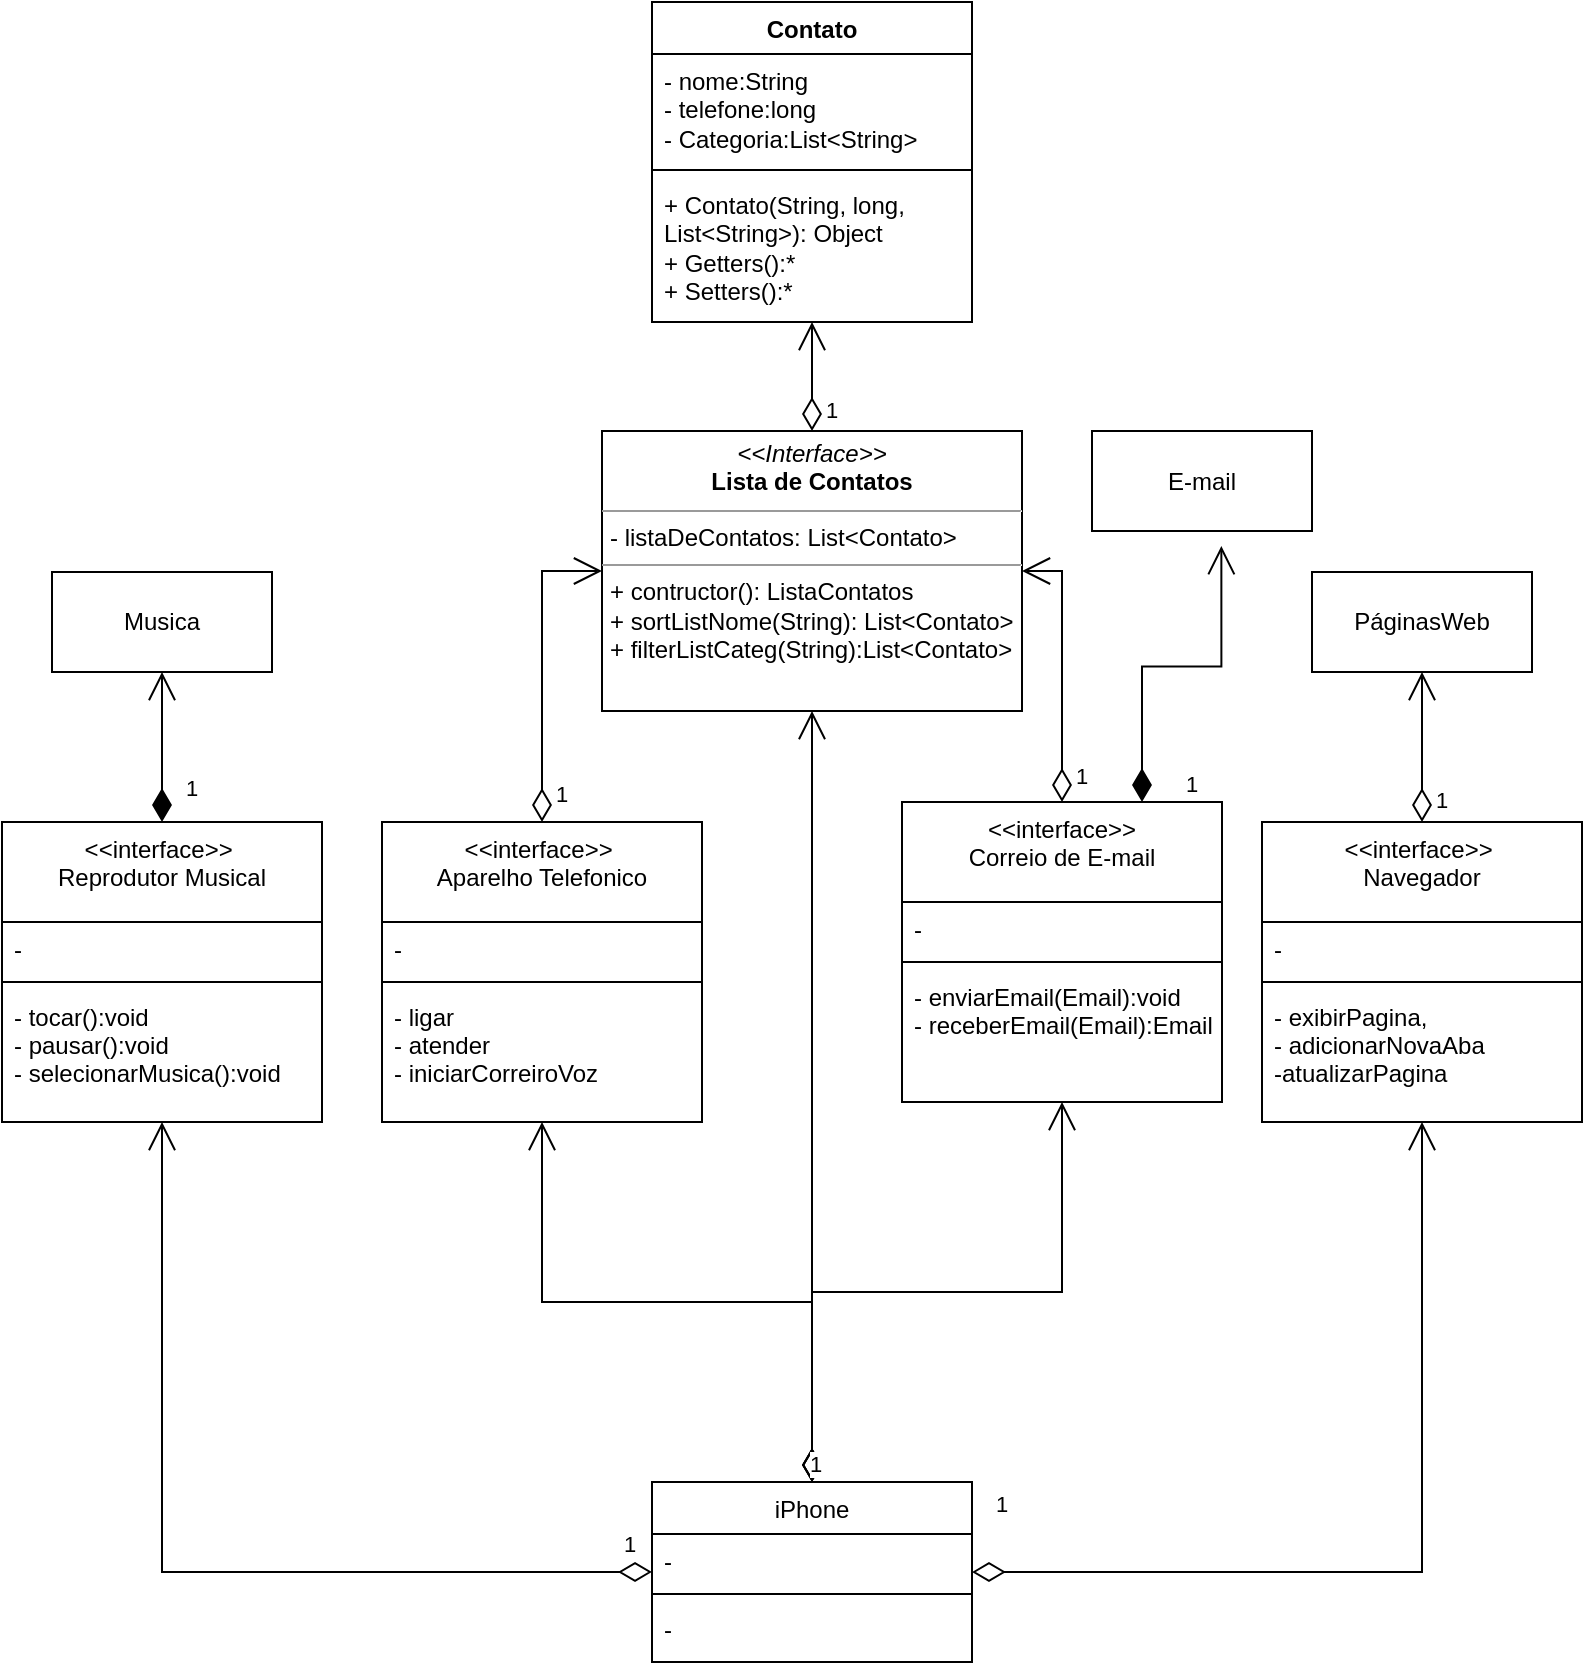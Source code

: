 <mxfile version="22.0.4" type="device">
  <diagram id="C5RBs43oDa-KdzZeNtuy" name="Page-1">
    <mxGraphModel dx="868" dy="935" grid="1" gridSize="10" guides="1" tooltips="1" connect="1" arrows="1" fold="1" page="1" pageScale="1" pageWidth="827" pageHeight="1169" math="0" shadow="0">
      <root>
        <mxCell id="WIyWlLk6GJQsqaUBKTNV-0" />
        <mxCell id="WIyWlLk6GJQsqaUBKTNV-1" parent="WIyWlLk6GJQsqaUBKTNV-0" />
        <mxCell id="wIauCjpzEcL3FWKB7OEy-0" value="iPhone" style="swimlane;fontStyle=0;align=center;verticalAlign=top;childLayout=stackLayout;horizontal=1;startSize=26;horizontalStack=0;resizeParent=1;resizeLast=0;collapsible=1;marginBottom=0;rounded=0;shadow=0;strokeWidth=1;" vertex="1" parent="WIyWlLk6GJQsqaUBKTNV-1">
          <mxGeometry x="345" y="840" width="160" height="90" as="geometry">
            <mxRectangle x="440" y="1040" width="160" height="26" as="alternateBounds" />
          </mxGeometry>
        </mxCell>
        <mxCell id="wIauCjpzEcL3FWKB7OEy-2" value="-    " style="text;align=left;verticalAlign=top;spacingLeft=4;spacingRight=4;overflow=hidden;rotatable=0;points=[[0,0.5],[1,0.5]];portConstraint=eastwest;rounded=0;shadow=0;html=0;" vertex="1" parent="wIauCjpzEcL3FWKB7OEy-0">
          <mxGeometry y="26" width="160" height="26" as="geometry" />
        </mxCell>
        <mxCell id="wIauCjpzEcL3FWKB7OEy-3" value="" style="line;html=1;strokeWidth=1;align=left;verticalAlign=middle;spacingTop=-1;spacingLeft=3;spacingRight=3;rotatable=0;labelPosition=right;points=[];portConstraint=eastwest;" vertex="1" parent="wIauCjpzEcL3FWKB7OEy-0">
          <mxGeometry y="52" width="160" height="8" as="geometry" />
        </mxCell>
        <mxCell id="wIauCjpzEcL3FWKB7OEy-5" value="-" style="text;align=left;verticalAlign=top;spacingLeft=4;spacingRight=4;overflow=hidden;rotatable=0;points=[[0,0.5],[1,0.5]];portConstraint=eastwest;" vertex="1" parent="wIauCjpzEcL3FWKB7OEy-0">
          <mxGeometry y="60" width="160" height="26" as="geometry" />
        </mxCell>
        <mxCell id="wIauCjpzEcL3FWKB7OEy-18" value="&lt;&lt;interface&gt;&gt; &#xa;Reprodutor Musical" style="swimlane;fontStyle=0;align=center;verticalAlign=top;childLayout=stackLayout;horizontal=1;startSize=50;horizontalStack=0;resizeParent=1;resizeLast=0;collapsible=1;marginBottom=0;rounded=0;shadow=0;strokeWidth=1;" vertex="1" parent="WIyWlLk6GJQsqaUBKTNV-1">
          <mxGeometry x="20" y="510" width="160" height="150" as="geometry">
            <mxRectangle x="220" y="840" width="160" height="40" as="alternateBounds" />
          </mxGeometry>
        </mxCell>
        <mxCell id="wIauCjpzEcL3FWKB7OEy-19" value="-" style="text;align=left;verticalAlign=top;spacingLeft=4;spacingRight=4;overflow=hidden;rotatable=0;points=[[0,0.5],[1,0.5]];portConstraint=eastwest;rounded=0;shadow=0;html=0;" vertex="1" parent="wIauCjpzEcL3FWKB7OEy-18">
          <mxGeometry y="50" width="160" height="26" as="geometry" />
        </mxCell>
        <mxCell id="wIauCjpzEcL3FWKB7OEy-20" value="" style="line;html=1;strokeWidth=1;align=left;verticalAlign=middle;spacingTop=-1;spacingLeft=3;spacingRight=3;rotatable=0;labelPosition=right;points=[];portConstraint=eastwest;" vertex="1" parent="wIauCjpzEcL3FWKB7OEy-18">
          <mxGeometry y="76" width="160" height="8" as="geometry" />
        </mxCell>
        <mxCell id="wIauCjpzEcL3FWKB7OEy-21" value="- tocar():void&#xa;- pausar():void&#xa;- selecionarMusica():void&#xa;&#xa;" style="text;align=left;verticalAlign=top;spacingLeft=4;spacingRight=4;overflow=hidden;rotatable=0;points=[[0,0.5],[1,0.5]];portConstraint=eastwest;" vertex="1" parent="wIauCjpzEcL3FWKB7OEy-18">
          <mxGeometry y="84" width="160" height="56" as="geometry" />
        </mxCell>
        <mxCell id="wIauCjpzEcL3FWKB7OEy-23" value="&lt;&lt;interface&gt;&gt; &#xa;Aparelho Telefonico&#xa;" style="swimlane;fontStyle=0;align=center;verticalAlign=top;childLayout=stackLayout;horizontal=1;startSize=50;horizontalStack=0;resizeParent=1;resizeLast=0;collapsible=1;marginBottom=0;rounded=0;shadow=0;strokeWidth=1;" vertex="1" parent="WIyWlLk6GJQsqaUBKTNV-1">
          <mxGeometry x="210" y="510" width="160" height="150" as="geometry">
            <mxRectangle x="220" y="840" width="160" height="40" as="alternateBounds" />
          </mxGeometry>
        </mxCell>
        <mxCell id="wIauCjpzEcL3FWKB7OEy-24" value="-" style="text;align=left;verticalAlign=top;spacingLeft=4;spacingRight=4;overflow=hidden;rotatable=0;points=[[0,0.5],[1,0.5]];portConstraint=eastwest;rounded=0;shadow=0;html=0;" vertex="1" parent="wIauCjpzEcL3FWKB7OEy-23">
          <mxGeometry y="50" width="160" height="26" as="geometry" />
        </mxCell>
        <mxCell id="wIauCjpzEcL3FWKB7OEy-25" value="" style="line;html=1;strokeWidth=1;align=left;verticalAlign=middle;spacingTop=-1;spacingLeft=3;spacingRight=3;rotatable=0;labelPosition=right;points=[];portConstraint=eastwest;" vertex="1" parent="wIauCjpzEcL3FWKB7OEy-23">
          <mxGeometry y="76" width="160" height="8" as="geometry" />
        </mxCell>
        <mxCell id="wIauCjpzEcL3FWKB7OEy-26" value="- ligar&#xa;- atender&#xa;- iniciarCorreiroVoz&#xa;&#xa;" style="text;align=left;verticalAlign=top;spacingLeft=4;spacingRight=4;overflow=hidden;rotatable=0;points=[[0,0.5],[1,0.5]];portConstraint=eastwest;" vertex="1" parent="wIauCjpzEcL3FWKB7OEy-23">
          <mxGeometry y="84" width="160" height="56" as="geometry" />
        </mxCell>
        <mxCell id="wIauCjpzEcL3FWKB7OEy-27" value="&lt;&lt;interface&gt;&gt; &#xa;Navegador" style="swimlane;fontStyle=0;align=center;verticalAlign=top;childLayout=stackLayout;horizontal=1;startSize=50;horizontalStack=0;resizeParent=1;resizeLast=0;collapsible=1;marginBottom=0;rounded=0;shadow=0;strokeWidth=1;" vertex="1" parent="WIyWlLk6GJQsqaUBKTNV-1">
          <mxGeometry x="650" y="510" width="160" height="150" as="geometry">
            <mxRectangle x="220" y="840" width="160" height="40" as="alternateBounds" />
          </mxGeometry>
        </mxCell>
        <mxCell id="wIauCjpzEcL3FWKB7OEy-28" value="-" style="text;align=left;verticalAlign=top;spacingLeft=4;spacingRight=4;overflow=hidden;rotatable=0;points=[[0,0.5],[1,0.5]];portConstraint=eastwest;rounded=0;shadow=0;html=0;" vertex="1" parent="wIauCjpzEcL3FWKB7OEy-27">
          <mxGeometry y="50" width="160" height="26" as="geometry" />
        </mxCell>
        <mxCell id="wIauCjpzEcL3FWKB7OEy-29" value="" style="line;html=1;strokeWidth=1;align=left;verticalAlign=middle;spacingTop=-1;spacingLeft=3;spacingRight=3;rotatable=0;labelPosition=right;points=[];portConstraint=eastwest;" vertex="1" parent="wIauCjpzEcL3FWKB7OEy-27">
          <mxGeometry y="76" width="160" height="8" as="geometry" />
        </mxCell>
        <mxCell id="wIauCjpzEcL3FWKB7OEy-30" value="- exibirPagina,&#xa;- adicionarNovaAba&#xa;-atualizarPagina&#xa;&#xa;" style="text;align=left;verticalAlign=top;spacingLeft=4;spacingRight=4;overflow=hidden;rotatable=0;points=[[0,0.5],[1,0.5]];portConstraint=eastwest;" vertex="1" parent="wIauCjpzEcL3FWKB7OEy-27">
          <mxGeometry y="84" width="160" height="56" as="geometry" />
        </mxCell>
        <mxCell id="wIauCjpzEcL3FWKB7OEy-34" value="Musica" style="html=1;whiteSpace=wrap;" vertex="1" parent="WIyWlLk6GJQsqaUBKTNV-1">
          <mxGeometry x="45" y="385" width="110" height="50" as="geometry" />
        </mxCell>
        <mxCell id="wIauCjpzEcL3FWKB7OEy-36" value="1" style="endArrow=open;html=1;endSize=12;startArrow=diamondThin;startSize=14;startFill=1;edgeStyle=orthogonalEdgeStyle;align=left;verticalAlign=bottom;rounded=0;exitX=0.5;exitY=0;exitDx=0;exitDy=0;entryX=0.5;entryY=1;entryDx=0;entryDy=0;" edge="1" parent="WIyWlLk6GJQsqaUBKTNV-1" source="wIauCjpzEcL3FWKB7OEy-18" target="wIauCjpzEcL3FWKB7OEy-34">
          <mxGeometry x="-0.778" y="-10" relative="1" as="geometry">
            <mxPoint x="280" y="390" as="sourcePoint" />
            <mxPoint x="440" y="390" as="targetPoint" />
            <mxPoint as="offset" />
          </mxGeometry>
        </mxCell>
        <mxCell id="wIauCjpzEcL3FWKB7OEy-38" value="1" style="endArrow=open;html=1;endSize=12;startArrow=diamondThin;startSize=14;startFill=0;edgeStyle=orthogonalEdgeStyle;align=left;verticalAlign=bottom;rounded=0;entryX=0.5;entryY=1;entryDx=0;entryDy=0;" edge="1" parent="WIyWlLk6GJQsqaUBKTNV-1" source="wIauCjpzEcL3FWKB7OEy-0" target="wIauCjpzEcL3FWKB7OEy-18">
          <mxGeometry x="-0.93" y="-5" relative="1" as="geometry">
            <mxPoint x="280" y="660" as="sourcePoint" />
            <mxPoint x="440" y="660" as="targetPoint" />
            <mxPoint as="offset" />
          </mxGeometry>
        </mxCell>
        <mxCell id="wIauCjpzEcL3FWKB7OEy-39" value="1" style="endArrow=open;html=1;endSize=12;startArrow=diamondThin;startSize=14;startFill=0;edgeStyle=orthogonalEdgeStyle;align=left;verticalAlign=bottom;rounded=0;" edge="1" parent="WIyWlLk6GJQsqaUBKTNV-1" source="wIauCjpzEcL3FWKB7OEy-0" target="wIauCjpzEcL3FWKB7OEy-27">
          <mxGeometry x="-0.96" y="25" relative="1" as="geometry">
            <mxPoint x="680" y="805" as="sourcePoint" />
            <mxPoint x="540" y="660" as="targetPoint" />
            <mxPoint x="1" as="offset" />
          </mxGeometry>
        </mxCell>
        <mxCell id="wIauCjpzEcL3FWKB7OEy-46" value="Contato" style="swimlane;fontStyle=1;align=center;verticalAlign=top;childLayout=stackLayout;horizontal=1;startSize=26;horizontalStack=0;resizeParent=1;resizeParentMax=0;resizeLast=0;collapsible=1;marginBottom=0;whiteSpace=wrap;html=1;" vertex="1" parent="WIyWlLk6GJQsqaUBKTNV-1">
          <mxGeometry x="345" y="100" width="160" height="160" as="geometry" />
        </mxCell>
        <mxCell id="wIauCjpzEcL3FWKB7OEy-47" value="&lt;div&gt;- nome:String&lt;/div&gt;&lt;div&gt;- telefone:long&lt;/div&gt;&lt;div&gt;- Categoria:List&amp;lt;String&amp;gt;&lt;br&gt;&lt;/div&gt;&lt;div&gt;&lt;br&gt;&lt;/div&gt;" style="text;strokeColor=none;fillColor=none;align=left;verticalAlign=top;spacingLeft=4;spacingRight=4;overflow=hidden;rotatable=0;points=[[0,0.5],[1,0.5]];portConstraint=eastwest;whiteSpace=wrap;html=1;" vertex="1" parent="wIauCjpzEcL3FWKB7OEy-46">
          <mxGeometry y="26" width="160" height="54" as="geometry" />
        </mxCell>
        <mxCell id="wIauCjpzEcL3FWKB7OEy-48" value="" style="line;strokeWidth=1;fillColor=none;align=left;verticalAlign=middle;spacingTop=-1;spacingLeft=3;spacingRight=3;rotatable=0;labelPosition=right;points=[];portConstraint=eastwest;strokeColor=inherit;" vertex="1" parent="wIauCjpzEcL3FWKB7OEy-46">
          <mxGeometry y="80" width="160" height="8" as="geometry" />
        </mxCell>
        <mxCell id="wIauCjpzEcL3FWKB7OEy-49" value="&lt;div&gt;+ Contato(String, long, List&amp;lt;String&amp;gt;): Object&lt;/div&gt;&lt;div&gt;+ Getters():*&lt;/div&gt;&lt;div&gt;+ Setters():*&lt;br&gt;&lt;/div&gt;" style="text;strokeColor=none;fillColor=none;align=left;verticalAlign=top;spacingLeft=4;spacingRight=4;overflow=hidden;rotatable=0;points=[[0,0.5],[1,0.5]];portConstraint=eastwest;whiteSpace=wrap;html=1;" vertex="1" parent="wIauCjpzEcL3FWKB7OEy-46">
          <mxGeometry y="88" width="160" height="72" as="geometry" />
        </mxCell>
        <mxCell id="wIauCjpzEcL3FWKB7OEy-51" value="1" style="endArrow=open;html=1;endSize=12;startArrow=diamondThin;startSize=14;startFill=0;edgeStyle=orthogonalEdgeStyle;align=left;verticalAlign=bottom;rounded=0;" edge="1" parent="WIyWlLk6GJQsqaUBKTNV-1" source="wIauCjpzEcL3FWKB7OEy-64" target="wIauCjpzEcL3FWKB7OEy-46">
          <mxGeometry x="-0.93" y="-5" relative="1" as="geometry">
            <mxPoint x="435" y="330" as="sourcePoint" />
            <mxPoint x="310" y="270" as="targetPoint" />
            <mxPoint as="offset" />
          </mxGeometry>
        </mxCell>
        <mxCell id="wIauCjpzEcL3FWKB7OEy-52" value="PáginasWeb" style="html=1;whiteSpace=wrap;" vertex="1" parent="WIyWlLk6GJQsqaUBKTNV-1">
          <mxGeometry x="675" y="385" width="110" height="50" as="geometry" />
        </mxCell>
        <mxCell id="wIauCjpzEcL3FWKB7OEy-53" value="1" style="endArrow=open;html=1;endSize=12;startArrow=diamondThin;startSize=14;startFill=0;edgeStyle=orthogonalEdgeStyle;align=left;verticalAlign=bottom;rounded=0;" edge="1" parent="WIyWlLk6GJQsqaUBKTNV-1" source="wIauCjpzEcL3FWKB7OEy-27" target="wIauCjpzEcL3FWKB7OEy-52">
          <mxGeometry x="-0.93" y="-5" relative="1" as="geometry">
            <mxPoint x="619" y="480" as="sourcePoint" />
            <mxPoint x="619" y="400" as="targetPoint" />
            <mxPoint as="offset" />
          </mxGeometry>
        </mxCell>
        <mxCell id="wIauCjpzEcL3FWKB7OEy-61" value="1" style="endArrow=open;html=1;endSize=12;startArrow=diamondThin;startSize=14;startFill=0;edgeStyle=orthogonalEdgeStyle;align=left;verticalAlign=bottom;rounded=0;entryX=0;entryY=0.5;entryDx=0;entryDy=0;" edge="1" parent="WIyWlLk6GJQsqaUBKTNV-1" source="wIauCjpzEcL3FWKB7OEy-23" target="wIauCjpzEcL3FWKB7OEy-64">
          <mxGeometry x="-0.93" y="-5" relative="1" as="geometry">
            <mxPoint x="310" y="520" as="sourcePoint" />
            <mxPoint x="380" y="380" as="targetPoint" />
            <mxPoint as="offset" />
          </mxGeometry>
        </mxCell>
        <mxCell id="wIauCjpzEcL3FWKB7OEy-64" value="&lt;p style=&quot;margin:0px;margin-top:4px;text-align:center;&quot;&gt;&lt;i&gt;&amp;lt;&amp;lt;Interface&amp;gt;&amp;gt;&lt;/i&gt;&lt;br&gt;&lt;/p&gt;&lt;div align=&quot;center&quot;&gt;&lt;b&gt;Lista de Contatos&lt;/b&gt;&lt;/div&gt;&lt;hr size=&quot;1&quot;&gt;&lt;p style=&quot;margin:0px;margin-left:4px;&quot;&gt;- listaDeContatos: List&amp;lt;Contato&amp;gt;&lt;br&gt;&lt;/p&gt;&lt;hr size=&quot;1&quot;&gt;&lt;p style=&quot;margin:0px;margin-left:4px;&quot;&gt;+ contructor(): ListaContatos&lt;br&gt;+ sortListNome(String): List&amp;lt;Contato&amp;gt;&lt;/p&gt;&lt;p style=&quot;margin:0px;margin-left:4px;&quot;&gt;+ filterListCateg(String):List&amp;lt;Contato&amp;gt;&lt;br&gt;&lt;/p&gt;" style="verticalAlign=top;align=left;overflow=fill;fontSize=12;fontFamily=Helvetica;html=1;whiteSpace=wrap;" vertex="1" parent="WIyWlLk6GJQsqaUBKTNV-1">
          <mxGeometry x="320" y="314.5" width="210" height="140" as="geometry" />
        </mxCell>
        <mxCell id="wIauCjpzEcL3FWKB7OEy-66" value="&lt;&lt;interface&gt;&gt;&#xa;Correio de E-mail&#xa;&#xa;" style="swimlane;fontStyle=0;align=center;verticalAlign=top;childLayout=stackLayout;horizontal=1;startSize=50;horizontalStack=0;resizeParent=1;resizeLast=0;collapsible=1;marginBottom=0;rounded=0;shadow=0;strokeWidth=1;" vertex="1" parent="WIyWlLk6GJQsqaUBKTNV-1">
          <mxGeometry x="470" y="500" width="160" height="150" as="geometry">
            <mxRectangle x="220" y="840" width="160" height="40" as="alternateBounds" />
          </mxGeometry>
        </mxCell>
        <mxCell id="wIauCjpzEcL3FWKB7OEy-67" value="-" style="text;align=left;verticalAlign=top;spacingLeft=4;spacingRight=4;overflow=hidden;rotatable=0;points=[[0,0.5],[1,0.5]];portConstraint=eastwest;rounded=0;shadow=0;html=0;" vertex="1" parent="wIauCjpzEcL3FWKB7OEy-66">
          <mxGeometry y="50" width="160" height="26" as="geometry" />
        </mxCell>
        <mxCell id="wIauCjpzEcL3FWKB7OEy-68" value="" style="line;html=1;strokeWidth=1;align=left;verticalAlign=middle;spacingTop=-1;spacingLeft=3;spacingRight=3;rotatable=0;labelPosition=right;points=[];portConstraint=eastwest;" vertex="1" parent="wIauCjpzEcL3FWKB7OEy-66">
          <mxGeometry y="76" width="160" height="8" as="geometry" />
        </mxCell>
        <mxCell id="wIauCjpzEcL3FWKB7OEy-69" value="- enviarEmail(Email):void&#xa;- receberEmail(Email):Email&#xa;&#xa;" style="text;align=left;verticalAlign=top;spacingLeft=4;spacingRight=4;overflow=hidden;rotatable=0;points=[[0,0.5],[1,0.5]];portConstraint=eastwest;" vertex="1" parent="wIauCjpzEcL3FWKB7OEy-66">
          <mxGeometry y="84" width="160" height="56" as="geometry" />
        </mxCell>
        <mxCell id="wIauCjpzEcL3FWKB7OEy-70" value="1" style="endArrow=open;html=1;endSize=12;startArrow=diamondThin;startSize=14;startFill=0;edgeStyle=orthogonalEdgeStyle;align=left;verticalAlign=bottom;rounded=0;entryX=1;entryY=0.5;entryDx=0;entryDy=0;" edge="1" parent="WIyWlLk6GJQsqaUBKTNV-1" source="wIauCjpzEcL3FWKB7OEy-66" target="wIauCjpzEcL3FWKB7OEy-64">
          <mxGeometry x="-0.93" y="-5" relative="1" as="geometry">
            <mxPoint x="580" y="453.97" as="sourcePoint" />
            <mxPoint x="610" y="328.97" as="targetPoint" />
            <mxPoint as="offset" />
          </mxGeometry>
        </mxCell>
        <mxCell id="wIauCjpzEcL3FWKB7OEy-72" value="&lt;div&gt;E-mail&lt;/div&gt;" style="html=1;whiteSpace=wrap;" vertex="1" parent="WIyWlLk6GJQsqaUBKTNV-1">
          <mxGeometry x="565" y="314.5" width="110" height="50" as="geometry" />
        </mxCell>
        <mxCell id="wIauCjpzEcL3FWKB7OEy-77" value="1" style="endArrow=open;html=1;endSize=12;startArrow=diamondThin;startSize=14;startFill=1;edgeStyle=orthogonalEdgeStyle;align=left;verticalAlign=bottom;rounded=0;exitX=0.75;exitY=0;exitDx=0;exitDy=0;entryX=0.588;entryY=1.151;entryDx=0;entryDy=0;entryPerimeter=0;" edge="1" parent="WIyWlLk6GJQsqaUBKTNV-1" source="wIauCjpzEcL3FWKB7OEy-66" target="wIauCjpzEcL3FWKB7OEy-72">
          <mxGeometry x="-1" y="-20" relative="1" as="geometry">
            <mxPoint x="600" y="240" as="sourcePoint" />
            <mxPoint x="760" y="240" as="targetPoint" />
            <mxPoint as="offset" />
          </mxGeometry>
        </mxCell>
        <mxCell id="wIauCjpzEcL3FWKB7OEy-83" value="1" style="endArrow=open;html=1;endSize=12;startArrow=diamondThin;startSize=14;startFill=0;edgeStyle=orthogonalEdgeStyle;align=left;verticalAlign=bottom;rounded=0;" edge="1" parent="WIyWlLk6GJQsqaUBKTNV-1" source="wIauCjpzEcL3FWKB7OEy-0" target="wIauCjpzEcL3FWKB7OEy-64">
          <mxGeometry x="-1" y="3" relative="1" as="geometry">
            <mxPoint x="320" y="740" as="sourcePoint" />
            <mxPoint x="480" y="740" as="targetPoint" />
          </mxGeometry>
        </mxCell>
        <mxCell id="wIauCjpzEcL3FWKB7OEy-85" value="1" style="endArrow=open;html=1;endSize=12;startArrow=diamondThin;startSize=14;startFill=0;edgeStyle=orthogonalEdgeStyle;align=left;verticalAlign=bottom;rounded=0;entryX=0.5;entryY=1;entryDx=0;entryDy=0;exitX=0.5;exitY=0;exitDx=0;exitDy=0;" edge="1" parent="WIyWlLk6GJQsqaUBKTNV-1" source="wIauCjpzEcL3FWKB7OEy-0" target="wIauCjpzEcL3FWKB7OEy-66">
          <mxGeometry x="-1" y="3" relative="1" as="geometry">
            <mxPoint x="420" y="780" as="sourcePoint" />
            <mxPoint x="580" y="780" as="targetPoint" />
          </mxGeometry>
        </mxCell>
        <mxCell id="wIauCjpzEcL3FWKB7OEy-88" value="1" style="endArrow=open;html=1;endSize=12;startArrow=diamondThin;startSize=14;startFill=0;edgeStyle=orthogonalEdgeStyle;align=left;verticalAlign=bottom;rounded=0;entryX=0.5;entryY=1;entryDx=0;entryDy=0;exitX=0.5;exitY=0;exitDx=0;exitDy=0;" edge="1" parent="WIyWlLk6GJQsqaUBKTNV-1" source="wIauCjpzEcL3FWKB7OEy-0" target="wIauCjpzEcL3FWKB7OEy-23">
          <mxGeometry x="-1" y="3" relative="1" as="geometry">
            <mxPoint x="370" y="800" as="sourcePoint" />
            <mxPoint x="430" y="810" as="targetPoint" />
          </mxGeometry>
        </mxCell>
      </root>
    </mxGraphModel>
  </diagram>
</mxfile>
